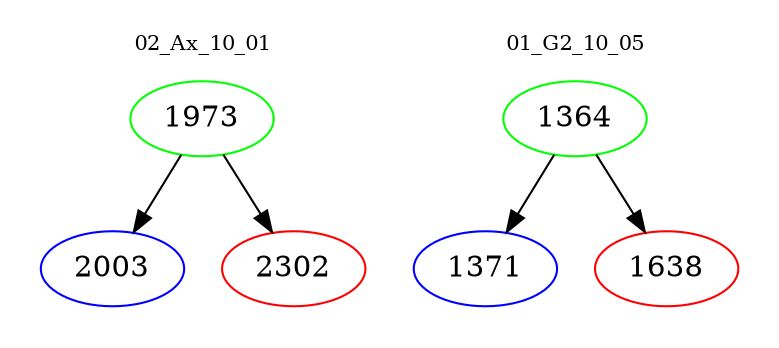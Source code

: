 digraph{
subgraph cluster_0 {
color = white
label = "02_Ax_10_01";
fontsize=10;
T0_1973 [label="1973", color="green"]
T0_1973 -> T0_2003 [color="black"]
T0_2003 [label="2003", color="blue"]
T0_1973 -> T0_2302 [color="black"]
T0_2302 [label="2302", color="red"]
}
subgraph cluster_1 {
color = white
label = "01_G2_10_05";
fontsize=10;
T1_1364 [label="1364", color="green"]
T1_1364 -> T1_1371 [color="black"]
T1_1371 [label="1371", color="blue"]
T1_1364 -> T1_1638 [color="black"]
T1_1638 [label="1638", color="red"]
}
}
